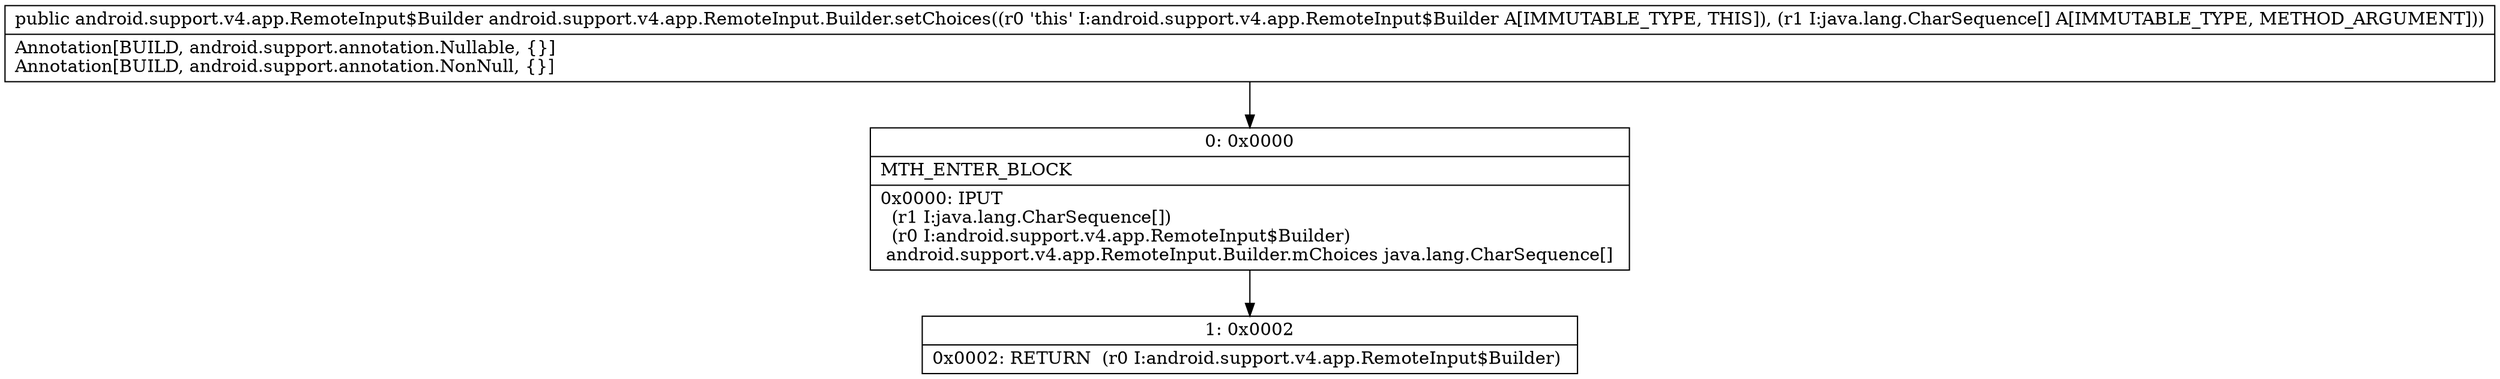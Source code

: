 digraph "CFG forandroid.support.v4.app.RemoteInput.Builder.setChoices([Ljava\/lang\/CharSequence;)Landroid\/support\/v4\/app\/RemoteInput$Builder;" {
Node_0 [shape=record,label="{0\:\ 0x0000|MTH_ENTER_BLOCK\l|0x0000: IPUT  \l  (r1 I:java.lang.CharSequence[])\l  (r0 I:android.support.v4.app.RemoteInput$Builder)\l android.support.v4.app.RemoteInput.Builder.mChoices java.lang.CharSequence[] \l}"];
Node_1 [shape=record,label="{1\:\ 0x0002|0x0002: RETURN  (r0 I:android.support.v4.app.RemoteInput$Builder) \l}"];
MethodNode[shape=record,label="{public android.support.v4.app.RemoteInput$Builder android.support.v4.app.RemoteInput.Builder.setChoices((r0 'this' I:android.support.v4.app.RemoteInput$Builder A[IMMUTABLE_TYPE, THIS]), (r1 I:java.lang.CharSequence[] A[IMMUTABLE_TYPE, METHOD_ARGUMENT]))  | Annotation[BUILD, android.support.annotation.Nullable, \{\}]\lAnnotation[BUILD, android.support.annotation.NonNull, \{\}]\l}"];
MethodNode -> Node_0;
Node_0 -> Node_1;
}

